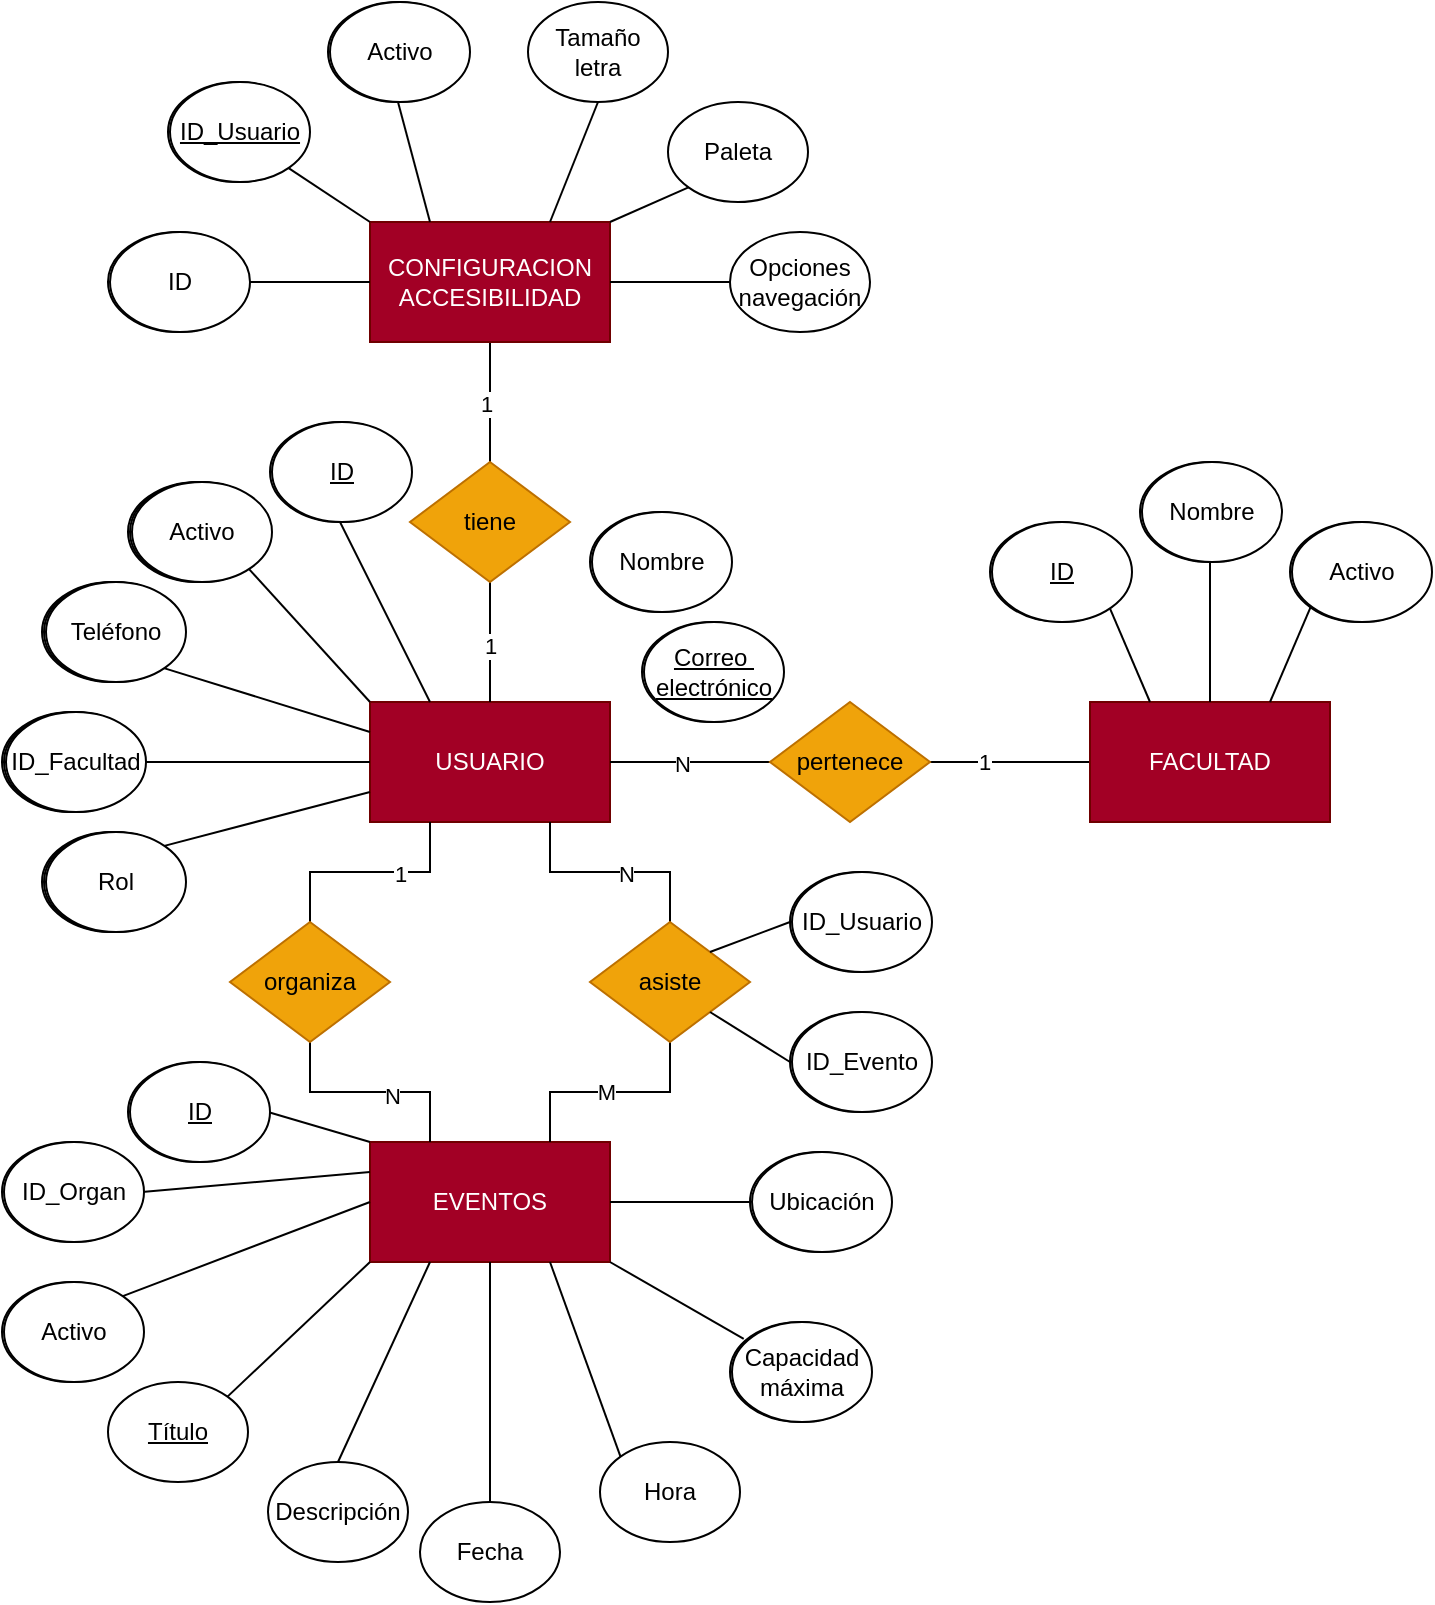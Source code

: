 <mxfile version="24.7.17">
  <diagram name="Página-1" id="9S-2HRJBCH-nsGZLLUYo">
    <mxGraphModel dx="1430" dy="822" grid="1" gridSize="10" guides="1" tooltips="1" connect="1" arrows="1" fold="1" page="1" pageScale="1" pageWidth="827" pageHeight="1169" math="0" shadow="0">
      <root>
        <mxCell id="0" />
        <mxCell id="1" parent="0" />
        <mxCell id="9l-zWIeUUMc-4iQuYZCV-1" value="USUARIO" style="rounded=0;whiteSpace=wrap;html=1;fillColor=#a20025;fontColor=#ffffff;strokeColor=#6F0000;" vertex="1" parent="1">
          <mxGeometry x="241" y="380" width="120" height="60" as="geometry" />
        </mxCell>
        <mxCell id="9l-zWIeUUMc-4iQuYZCV-3" style="edgeStyle=orthogonalEdgeStyle;rounded=0;orthogonalLoop=1;jettySize=auto;html=1;exitX=0;exitY=0.5;exitDx=0;exitDy=0;entryX=1;entryY=0.5;entryDx=0;entryDy=0;endArrow=none;endFill=0;" edge="1" parent="1" source="9l-zWIeUUMc-4iQuYZCV-2" target="9l-zWIeUUMc-4iQuYZCV-1">
          <mxGeometry relative="1" as="geometry" />
        </mxCell>
        <mxCell id="9l-zWIeUUMc-4iQuYZCV-12" value="N" style="edgeLabel;html=1;align=center;verticalAlign=middle;resizable=0;points=[];" vertex="1" connectable="0" parent="9l-zWIeUUMc-4iQuYZCV-3">
          <mxGeometry x="0.1" y="1" relative="1" as="geometry">
            <mxPoint as="offset" />
          </mxGeometry>
        </mxCell>
        <mxCell id="9l-zWIeUUMc-4iQuYZCV-6" style="edgeStyle=orthogonalEdgeStyle;rounded=0;orthogonalLoop=1;jettySize=auto;html=1;endArrow=none;endFill=0;" edge="1" parent="1" source="9l-zWIeUUMc-4iQuYZCV-2" target="9l-zWIeUUMc-4iQuYZCV-4">
          <mxGeometry relative="1" as="geometry" />
        </mxCell>
        <mxCell id="9l-zWIeUUMc-4iQuYZCV-13" value="1" style="edgeLabel;html=1;align=center;verticalAlign=middle;resizable=0;points=[];" vertex="1" connectable="0" parent="9l-zWIeUUMc-4iQuYZCV-6">
          <mxGeometry x="-0.325" relative="1" as="geometry">
            <mxPoint as="offset" />
          </mxGeometry>
        </mxCell>
        <mxCell id="9l-zWIeUUMc-4iQuYZCV-2" value="pertenece" style="rhombus;whiteSpace=wrap;html=1;fillColor=#f0a30a;strokeColor=#BD7000;fontColor=#000000;" vertex="1" parent="1">
          <mxGeometry x="441" y="380" width="80" height="60" as="geometry" />
        </mxCell>
        <mxCell id="9l-zWIeUUMc-4iQuYZCV-4" value="FACULTAD" style="rounded=0;whiteSpace=wrap;html=1;fillColor=#a20025;fontColor=#ffffff;strokeColor=#6F0000;" vertex="1" parent="1">
          <mxGeometry x="601" y="380" width="120" height="60" as="geometry" />
        </mxCell>
        <mxCell id="9l-zWIeUUMc-4iQuYZCV-10" style="edgeStyle=orthogonalEdgeStyle;rounded=0;orthogonalLoop=1;jettySize=auto;html=1;exitX=0.5;exitY=1;exitDx=0;exitDy=0;entryX=0.5;entryY=0;entryDx=0;entryDy=0;endArrow=none;endFill=0;" edge="1" parent="1" source="9l-zWIeUUMc-4iQuYZCV-8" target="9l-zWIeUUMc-4iQuYZCV-1">
          <mxGeometry relative="1" as="geometry" />
        </mxCell>
        <mxCell id="9l-zWIeUUMc-4iQuYZCV-14" value="1" style="edgeLabel;html=1;align=center;verticalAlign=middle;resizable=0;points=[];" vertex="1" connectable="0" parent="9l-zWIeUUMc-4iQuYZCV-10">
          <mxGeometry x="0.052" relative="1" as="geometry">
            <mxPoint as="offset" />
          </mxGeometry>
        </mxCell>
        <mxCell id="9l-zWIeUUMc-4iQuYZCV-11" style="edgeStyle=orthogonalEdgeStyle;rounded=0;orthogonalLoop=1;jettySize=auto;html=1;exitX=0.5;exitY=0;exitDx=0;exitDy=0;entryX=0.5;entryY=1;entryDx=0;entryDy=0;endArrow=none;endFill=0;" edge="1" parent="1" source="9l-zWIeUUMc-4iQuYZCV-8" target="9l-zWIeUUMc-4iQuYZCV-9">
          <mxGeometry relative="1" as="geometry" />
        </mxCell>
        <mxCell id="9l-zWIeUUMc-4iQuYZCV-15" value="1" style="edgeLabel;html=1;align=center;verticalAlign=middle;resizable=0;points=[];" vertex="1" connectable="0" parent="9l-zWIeUUMc-4iQuYZCV-11">
          <mxGeometry x="-0.033" y="2" relative="1" as="geometry">
            <mxPoint as="offset" />
          </mxGeometry>
        </mxCell>
        <mxCell id="9l-zWIeUUMc-4iQuYZCV-8" value="tiene" style="rhombus;whiteSpace=wrap;html=1;fillColor=#f0a30a;strokeColor=#BD7000;fontColor=#000000;" vertex="1" parent="1">
          <mxGeometry x="261" y="260" width="80" height="60" as="geometry" />
        </mxCell>
        <mxCell id="9l-zWIeUUMc-4iQuYZCV-9" value="CONFIGURACION&lt;div&gt;ACCESIBILIDAD&lt;/div&gt;" style="rounded=0;whiteSpace=wrap;html=1;fillColor=#a20025;fontColor=#ffffff;strokeColor=#6F0000;" vertex="1" parent="1">
          <mxGeometry x="241" y="140" width="120" height="60" as="geometry" />
        </mxCell>
        <mxCell id="9l-zWIeUUMc-4iQuYZCV-16" value="EVENTOS" style="rounded=0;whiteSpace=wrap;html=1;fillColor=#a20025;fontColor=#ffffff;strokeColor=#6F0000;" vertex="1" parent="1">
          <mxGeometry x="241" y="600" width="120" height="60" as="geometry" />
        </mxCell>
        <mxCell id="9l-zWIeUUMc-4iQuYZCV-20" style="edgeStyle=orthogonalEdgeStyle;rounded=0;orthogonalLoop=1;jettySize=auto;html=1;exitX=0.5;exitY=0;exitDx=0;exitDy=0;entryX=0.75;entryY=1;entryDx=0;entryDy=0;endArrow=none;endFill=0;" edge="1" parent="1" source="9l-zWIeUUMc-4iQuYZCV-17" target="9l-zWIeUUMc-4iQuYZCV-1">
          <mxGeometry relative="1" as="geometry" />
        </mxCell>
        <mxCell id="9l-zWIeUUMc-4iQuYZCV-131" value="N" style="edgeLabel;html=1;align=center;verticalAlign=middle;resizable=0;points=[];" vertex="1" connectable="0" parent="9l-zWIeUUMc-4iQuYZCV-20">
          <mxGeometry x="-0.139" y="1" relative="1" as="geometry">
            <mxPoint as="offset" />
          </mxGeometry>
        </mxCell>
        <mxCell id="9l-zWIeUUMc-4iQuYZCV-22" style="edgeStyle=orthogonalEdgeStyle;rounded=0;orthogonalLoop=1;jettySize=auto;html=1;exitX=0.5;exitY=1;exitDx=0;exitDy=0;entryX=0.75;entryY=0;entryDx=0;entryDy=0;endArrow=none;endFill=0;" edge="1" parent="1" source="9l-zWIeUUMc-4iQuYZCV-17" target="9l-zWIeUUMc-4iQuYZCV-16">
          <mxGeometry relative="1" as="geometry" />
        </mxCell>
        <mxCell id="9l-zWIeUUMc-4iQuYZCV-132" value="M" style="edgeLabel;html=1;align=center;verticalAlign=middle;resizable=0;points=[];" vertex="1" connectable="0" parent="9l-zWIeUUMc-4iQuYZCV-22">
          <mxGeometry x="0.038" relative="1" as="geometry">
            <mxPoint as="offset" />
          </mxGeometry>
        </mxCell>
        <mxCell id="9l-zWIeUUMc-4iQuYZCV-17" value="asiste" style="rhombus;whiteSpace=wrap;html=1;fillColor=#f0a30a;strokeColor=#BD7000;fontColor=#000000;" vertex="1" parent="1">
          <mxGeometry x="351" y="490" width="80" height="60" as="geometry" />
        </mxCell>
        <mxCell id="9l-zWIeUUMc-4iQuYZCV-19" style="edgeStyle=orthogonalEdgeStyle;rounded=0;orthogonalLoop=1;jettySize=auto;html=1;exitX=0.5;exitY=0;exitDx=0;exitDy=0;entryX=0.25;entryY=1;entryDx=0;entryDy=0;endArrow=none;endFill=0;" edge="1" parent="1" source="9l-zWIeUUMc-4iQuYZCV-18" target="9l-zWIeUUMc-4iQuYZCV-1">
          <mxGeometry relative="1" as="geometry" />
        </mxCell>
        <mxCell id="9l-zWIeUUMc-4iQuYZCV-133" value="1" style="edgeLabel;html=1;align=center;verticalAlign=middle;resizable=0;points=[];" vertex="1" connectable="0" parent="9l-zWIeUUMc-4iQuYZCV-19">
          <mxGeometry x="0.275" y="-1" relative="1" as="geometry">
            <mxPoint as="offset" />
          </mxGeometry>
        </mxCell>
        <mxCell id="9l-zWIeUUMc-4iQuYZCV-21" style="edgeStyle=orthogonalEdgeStyle;rounded=0;orthogonalLoop=1;jettySize=auto;html=1;exitX=0.5;exitY=1;exitDx=0;exitDy=0;entryX=0.25;entryY=0;entryDx=0;entryDy=0;endArrow=none;endFill=0;" edge="1" parent="1" source="9l-zWIeUUMc-4iQuYZCV-18" target="9l-zWIeUUMc-4iQuYZCV-16">
          <mxGeometry relative="1" as="geometry" />
        </mxCell>
        <mxCell id="9l-zWIeUUMc-4iQuYZCV-134" value="N" style="edgeLabel;html=1;align=center;verticalAlign=middle;resizable=0;points=[];" vertex="1" connectable="0" parent="9l-zWIeUUMc-4iQuYZCV-21">
          <mxGeometry x="0.189" y="-2" relative="1" as="geometry">
            <mxPoint as="offset" />
          </mxGeometry>
        </mxCell>
        <mxCell id="9l-zWIeUUMc-4iQuYZCV-18" value="organiza" style="rhombus;whiteSpace=wrap;html=1;fillColor=#f0a30a;strokeColor=#BD7000;fontColor=#000000;" vertex="1" parent="1">
          <mxGeometry x="171" y="490" width="80" height="60" as="geometry" />
        </mxCell>
        <mxCell id="9l-zWIeUUMc-4iQuYZCV-23" value="ID" style="ellipse;whiteSpace=wrap;html=1;" vertex="1" parent="1">
          <mxGeometry x="551" y="290" width="70" height="50" as="geometry" />
        </mxCell>
        <mxCell id="9l-zWIeUUMc-4iQuYZCV-24" value="Nombre" style="ellipse;whiteSpace=wrap;html=1;" vertex="1" parent="1">
          <mxGeometry x="626" y="260" width="70" height="50" as="geometry" />
        </mxCell>
        <mxCell id="9l-zWIeUUMc-4iQuYZCV-25" value="Activo" style="ellipse;whiteSpace=wrap;html=1;" vertex="1" parent="1">
          <mxGeometry x="701" y="290" width="70" height="50" as="geometry" />
        </mxCell>
        <mxCell id="9l-zWIeUUMc-4iQuYZCV-26" value="" style="endArrow=none;html=1;rounded=0;entryX=0.25;entryY=0;entryDx=0;entryDy=0;exitX=1;exitY=1;exitDx=0;exitDy=0;" edge="1" parent="1" source="9l-zWIeUUMc-4iQuYZCV-23" target="9l-zWIeUUMc-4iQuYZCV-4">
          <mxGeometry width="50" height="50" relative="1" as="geometry">
            <mxPoint x="471" y="440" as="sourcePoint" />
            <mxPoint x="521" y="390" as="targetPoint" />
          </mxGeometry>
        </mxCell>
        <mxCell id="9l-zWIeUUMc-4iQuYZCV-27" value="" style="endArrow=none;html=1;rounded=0;entryX=0.5;entryY=0;entryDx=0;entryDy=0;exitX=0.5;exitY=1;exitDx=0;exitDy=0;" edge="1" parent="1" source="9l-zWIeUUMc-4iQuYZCV-24" target="9l-zWIeUUMc-4iQuYZCV-4">
          <mxGeometry width="50" height="50" relative="1" as="geometry">
            <mxPoint x="471" y="440" as="sourcePoint" />
            <mxPoint x="521" y="390" as="targetPoint" />
          </mxGeometry>
        </mxCell>
        <mxCell id="9l-zWIeUUMc-4iQuYZCV-28" value="" style="endArrow=none;html=1;rounded=0;exitX=0.75;exitY=0;exitDx=0;exitDy=0;entryX=0;entryY=1;entryDx=0;entryDy=0;" edge="1" parent="1" source="9l-zWIeUUMc-4iQuYZCV-4" target="9l-zWIeUUMc-4iQuYZCV-25">
          <mxGeometry width="50" height="50" relative="1" as="geometry">
            <mxPoint x="471" y="440" as="sourcePoint" />
            <mxPoint x="521" y="390" as="targetPoint" />
          </mxGeometry>
        </mxCell>
        <mxCell id="9l-zWIeUUMc-4iQuYZCV-30" value="ID" style="ellipse;whiteSpace=wrap;html=1;" vertex="1" parent="1">
          <mxGeometry x="191" y="240" width="70" height="50" as="geometry" />
        </mxCell>
        <mxCell id="9l-zWIeUUMc-4iQuYZCV-31" value="Nombre" style="ellipse;whiteSpace=wrap;html=1;" vertex="1" parent="1">
          <mxGeometry x="351" y="285" width="70" height="50" as="geometry" />
        </mxCell>
        <mxCell id="9l-zWIeUUMc-4iQuYZCV-32" value="Correo&amp;nbsp;&lt;div&gt;electrónico&lt;/div&gt;" style="ellipse;whiteSpace=wrap;html=1;" vertex="1" parent="1">
          <mxGeometry x="377" y="340" width="70" height="50" as="geometry" />
        </mxCell>
        <mxCell id="9l-zWIeUUMc-4iQuYZCV-33" value="Teléfono" style="ellipse;whiteSpace=wrap;html=1;" vertex="1" parent="1">
          <mxGeometry x="77" y="320" width="70" height="50" as="geometry" />
        </mxCell>
        <mxCell id="9l-zWIeUUMc-4iQuYZCV-34" value="ID_Facultad&lt;span style=&quot;color: rgba(0, 0, 0, 0); font-family: monospace; font-size: 0px; text-align: start; text-wrap: nowrap;&quot;&gt;%3CmxGraphModel%3E%3Croot%3E%3CmxCell%20id%3D%220%22%2F%3E%3CmxCell%20id%3D%221%22%20parent%3D%220%22%2F%3E%3CmxCell%20id%3D%222%22%20value%3D%22ID%22%20style%3D%22ellipse%3BwhiteSpace%3Dwrap%3Bhtml%3D1%3B%22%20vertex%3D%221%22%20parent%3D%221%22%3E%3CmxGeometry%20x%3D%22494%22%20y%3D%22215%22%20width%3D%2270%22%20height%3D%2250%22%20as%3D%22geometry%22%2F%3E%3C%2FmxCell%3E%3C%2Froot%3E%3C%2FmxGraphModel%3E&lt;/span&gt;" style="ellipse;whiteSpace=wrap;html=1;" vertex="1" parent="1">
          <mxGeometry x="57" y="385" width="70" height="50" as="geometry" />
        </mxCell>
        <mxCell id="9l-zWIeUUMc-4iQuYZCV-35" value="Rol" style="ellipse;whiteSpace=wrap;html=1;" vertex="1" parent="1">
          <mxGeometry x="77" y="445" width="70" height="50" as="geometry" />
        </mxCell>
        <mxCell id="9l-zWIeUUMc-4iQuYZCV-36" value="" style="endArrow=none;html=1;rounded=0;exitX=1;exitY=0;exitDx=0;exitDy=0;entryX=0;entryY=0.75;entryDx=0;entryDy=0;" edge="1" parent="1" source="9l-zWIeUUMc-4iQuYZCV-35" target="9l-zWIeUUMc-4iQuYZCV-1">
          <mxGeometry width="50" height="50" relative="1" as="geometry">
            <mxPoint x="407" y="495" as="sourcePoint" />
            <mxPoint x="457" y="445" as="targetPoint" />
          </mxGeometry>
        </mxCell>
        <mxCell id="9l-zWIeUUMc-4iQuYZCV-37" value="" style="endArrow=none;html=1;rounded=0;exitX=1;exitY=0.5;exitDx=0;exitDy=0;entryX=0;entryY=0.5;entryDx=0;entryDy=0;" edge="1" parent="1" source="9l-zWIeUUMc-4iQuYZCV-34" target="9l-zWIeUUMc-4iQuYZCV-1">
          <mxGeometry width="50" height="50" relative="1" as="geometry">
            <mxPoint x="407" y="495" as="sourcePoint" />
            <mxPoint x="457" y="445" as="targetPoint" />
          </mxGeometry>
        </mxCell>
        <mxCell id="9l-zWIeUUMc-4iQuYZCV-38" value="" style="endArrow=none;html=1;rounded=0;entryX=1;entryY=1;entryDx=0;entryDy=0;exitX=0;exitY=0.25;exitDx=0;exitDy=0;" edge="1" parent="1" source="9l-zWIeUUMc-4iQuYZCV-1" target="9l-zWIeUUMc-4iQuYZCV-33">
          <mxGeometry width="50" height="50" relative="1" as="geometry">
            <mxPoint x="407" y="495" as="sourcePoint" />
            <mxPoint x="457" y="445" as="targetPoint" />
          </mxGeometry>
        </mxCell>
        <mxCell id="9l-zWIeUUMc-4iQuYZCV-39" value="" style="endArrow=none;html=1;rounded=0;entryX=0.5;entryY=1;entryDx=0;entryDy=0;exitX=0.25;exitY=0;exitDx=0;exitDy=0;" edge="1" parent="1" source="9l-zWIeUUMc-4iQuYZCV-1" target="9l-zWIeUUMc-4iQuYZCV-30">
          <mxGeometry width="50" height="50" relative="1" as="geometry">
            <mxPoint x="407" y="495" as="sourcePoint" />
            <mxPoint x="457" y="445" as="targetPoint" />
          </mxGeometry>
        </mxCell>
        <mxCell id="9l-zWIeUUMc-4iQuYZCV-40" value="ID_Usuario" style="ellipse;whiteSpace=wrap;html=1;" vertex="1" parent="1">
          <mxGeometry x="451" y="465" width="70" height="50" as="geometry" />
        </mxCell>
        <mxCell id="9l-zWIeUUMc-4iQuYZCV-41" value="ID_Evento" style="ellipse;whiteSpace=wrap;html=1;" vertex="1" parent="1">
          <mxGeometry x="451" y="535" width="70" height="50" as="geometry" />
        </mxCell>
        <mxCell id="9l-zWIeUUMc-4iQuYZCV-42" value="" style="endArrow=none;html=1;rounded=0;exitX=1;exitY=0;exitDx=0;exitDy=0;entryX=0;entryY=0.5;entryDx=0;entryDy=0;" edge="1" parent="1" source="9l-zWIeUUMc-4iQuYZCV-17" target="9l-zWIeUUMc-4iQuYZCV-40">
          <mxGeometry width="50" height="50" relative="1" as="geometry">
            <mxPoint x="407" y="555" as="sourcePoint" />
            <mxPoint x="457" y="505" as="targetPoint" />
          </mxGeometry>
        </mxCell>
        <mxCell id="9l-zWIeUUMc-4iQuYZCV-43" value="" style="endArrow=none;html=1;rounded=0;exitX=1;exitY=1;exitDx=0;exitDy=0;entryX=0;entryY=0.5;entryDx=0;entryDy=0;" edge="1" parent="1" source="9l-zWIeUUMc-4iQuYZCV-17" target="9l-zWIeUUMc-4iQuYZCV-41">
          <mxGeometry width="50" height="50" relative="1" as="geometry">
            <mxPoint x="407" y="555" as="sourcePoint" />
            <mxPoint x="447" y="555" as="targetPoint" />
          </mxGeometry>
        </mxCell>
        <mxCell id="9l-zWIeUUMc-4iQuYZCV-44" value="Activo" style="ellipse;whiteSpace=wrap;html=1;" vertex="1" parent="1">
          <mxGeometry x="120" y="270" width="70" height="50" as="geometry" />
        </mxCell>
        <mxCell id="9l-zWIeUUMc-4iQuYZCV-45" value="" style="endArrow=none;html=1;rounded=0;exitX=0;exitY=0;exitDx=0;exitDy=0;entryX=1;entryY=1;entryDx=0;entryDy=0;" edge="1" parent="1" source="9l-zWIeUUMc-4iQuYZCV-1" target="9l-zWIeUUMc-4iQuYZCV-44">
          <mxGeometry width="50" height="50" relative="1" as="geometry">
            <mxPoint x="407" y="495" as="sourcePoint" />
            <mxPoint x="457" y="445" as="targetPoint" />
          </mxGeometry>
        </mxCell>
        <mxCell id="9l-zWIeUUMc-4iQuYZCV-46" value="ID" style="ellipse;whiteSpace=wrap;html=1;" vertex="1" parent="1">
          <mxGeometry x="120" y="560" width="70" height="50" as="geometry" />
        </mxCell>
        <mxCell id="9l-zWIeUUMc-4iQuYZCV-47" value="ID_Organ" style="ellipse;whiteSpace=wrap;html=1;" vertex="1" parent="1">
          <mxGeometry x="57" y="600" width="70" height="50" as="geometry" />
        </mxCell>
        <mxCell id="9l-zWIeUUMc-4iQuYZCV-48" value="Activo" style="ellipse;whiteSpace=wrap;html=1;" vertex="1" parent="1">
          <mxGeometry x="57" y="670" width="70" height="50" as="geometry" />
        </mxCell>
        <mxCell id="9l-zWIeUUMc-4iQuYZCV-49" value="Descripción" style="ellipse;whiteSpace=wrap;html=1;" vertex="1" parent="1">
          <mxGeometry x="190" y="760" width="70" height="50" as="geometry" />
        </mxCell>
        <mxCell id="9l-zWIeUUMc-4iQuYZCV-50" value="Fecha" style="ellipse;whiteSpace=wrap;html=1;" vertex="1" parent="1">
          <mxGeometry x="266" y="780" width="70" height="50" as="geometry" />
        </mxCell>
        <mxCell id="9l-zWIeUUMc-4iQuYZCV-51" value="Capacidad&lt;br&gt;máxima" style="ellipse;whiteSpace=wrap;html=1;" vertex="1" parent="1">
          <mxGeometry x="421" y="690" width="70" height="50" as="geometry" />
        </mxCell>
        <mxCell id="9l-zWIeUUMc-4iQuYZCV-52" value="Hora" style="ellipse;whiteSpace=wrap;html=1;" vertex="1" parent="1">
          <mxGeometry x="356" y="750" width="70" height="50" as="geometry" />
        </mxCell>
        <mxCell id="9l-zWIeUUMc-4iQuYZCV-53" value="&lt;u&gt;Título&lt;/u&gt;" style="ellipse;whiteSpace=wrap;html=1;" vertex="1" parent="1">
          <mxGeometry x="110" y="720" width="70" height="50" as="geometry" />
        </mxCell>
        <mxCell id="9l-zWIeUUMc-4iQuYZCV-54" value="Ubicación" style="ellipse;whiteSpace=wrap;html=1;" vertex="1" parent="1">
          <mxGeometry x="431" y="605" width="70" height="50" as="geometry" />
        </mxCell>
        <mxCell id="9l-zWIeUUMc-4iQuYZCV-55" value="" style="endArrow=none;html=1;rounded=0;exitX=1;exitY=0;exitDx=0;exitDy=0;entryX=0;entryY=1;entryDx=0;entryDy=0;" edge="1" parent="1" source="9l-zWIeUUMc-4iQuYZCV-53" target="9l-zWIeUUMc-4iQuYZCV-16">
          <mxGeometry width="50" height="50" relative="1" as="geometry">
            <mxPoint x="350" y="690" as="sourcePoint" />
            <mxPoint x="400" y="640" as="targetPoint" />
          </mxGeometry>
        </mxCell>
        <mxCell id="9l-zWIeUUMc-4iQuYZCV-56" value="" style="endArrow=none;html=1;rounded=0;exitX=1;exitY=0;exitDx=0;exitDy=0;entryX=0;entryY=0.5;entryDx=0;entryDy=0;" edge="1" parent="1" source="9l-zWIeUUMc-4iQuYZCV-48" target="9l-zWIeUUMc-4iQuYZCV-16">
          <mxGeometry width="50" height="50" relative="1" as="geometry">
            <mxPoint x="350" y="690" as="sourcePoint" />
            <mxPoint x="400" y="640" as="targetPoint" />
          </mxGeometry>
        </mxCell>
        <mxCell id="9l-zWIeUUMc-4iQuYZCV-57" value="" style="endArrow=none;html=1;rounded=0;entryX=1;entryY=0.5;entryDx=0;entryDy=0;exitX=0;exitY=0.25;exitDx=0;exitDy=0;" edge="1" parent="1" source="9l-zWIeUUMc-4iQuYZCV-16" target="9l-zWIeUUMc-4iQuYZCV-47">
          <mxGeometry width="50" height="50" relative="1" as="geometry">
            <mxPoint x="350" y="690" as="sourcePoint" />
            <mxPoint x="400" y="640" as="targetPoint" />
          </mxGeometry>
        </mxCell>
        <mxCell id="9l-zWIeUUMc-4iQuYZCV-58" value="" style="endArrow=none;html=1;rounded=0;exitX=1;exitY=0.5;exitDx=0;exitDy=0;entryX=0;entryY=0;entryDx=0;entryDy=0;" edge="1" parent="1" source="9l-zWIeUUMc-4iQuYZCV-46" target="9l-zWIeUUMc-4iQuYZCV-16">
          <mxGeometry width="50" height="50" relative="1" as="geometry">
            <mxPoint x="350" y="690" as="sourcePoint" />
            <mxPoint x="400" y="640" as="targetPoint" />
          </mxGeometry>
        </mxCell>
        <mxCell id="9l-zWIeUUMc-4iQuYZCV-59" value="" style="endArrow=none;html=1;rounded=0;entryX=0.098;entryY=0.169;entryDx=0;entryDy=0;entryPerimeter=0;exitX=1;exitY=1;exitDx=0;exitDy=0;" edge="1" parent="1" source="9l-zWIeUUMc-4iQuYZCV-16" target="9l-zWIeUUMc-4iQuYZCV-51">
          <mxGeometry width="50" height="50" relative="1" as="geometry">
            <mxPoint x="350" y="690" as="sourcePoint" />
            <mxPoint x="400" y="640" as="targetPoint" />
          </mxGeometry>
        </mxCell>
        <mxCell id="9l-zWIeUUMc-4iQuYZCV-60" value="" style="endArrow=none;html=1;rounded=0;exitX=0;exitY=0;exitDx=0;exitDy=0;entryX=0.75;entryY=1;entryDx=0;entryDy=0;" edge="1" parent="1" source="9l-zWIeUUMc-4iQuYZCV-52" target="9l-zWIeUUMc-4iQuYZCV-16">
          <mxGeometry width="50" height="50" relative="1" as="geometry">
            <mxPoint x="350" y="690" as="sourcePoint" />
            <mxPoint x="400" y="640" as="targetPoint" />
          </mxGeometry>
        </mxCell>
        <mxCell id="9l-zWIeUUMc-4iQuYZCV-61" value="" style="endArrow=none;html=1;rounded=0;exitX=0.5;exitY=0;exitDx=0;exitDy=0;entryX=0.5;entryY=1;entryDx=0;entryDy=0;" edge="1" parent="1" source="9l-zWIeUUMc-4iQuYZCV-50" target="9l-zWIeUUMc-4iQuYZCV-16">
          <mxGeometry width="50" height="50" relative="1" as="geometry">
            <mxPoint x="350" y="690" as="sourcePoint" />
            <mxPoint x="400" y="640" as="targetPoint" />
          </mxGeometry>
        </mxCell>
        <mxCell id="9l-zWIeUUMc-4iQuYZCV-62" value="" style="endArrow=none;html=1;rounded=0;exitX=0.5;exitY=0;exitDx=0;exitDy=0;entryX=0.25;entryY=1;entryDx=0;entryDy=0;" edge="1" parent="1" source="9l-zWIeUUMc-4iQuYZCV-49" target="9l-zWIeUUMc-4iQuYZCV-16">
          <mxGeometry width="50" height="50" relative="1" as="geometry">
            <mxPoint x="350" y="690" as="sourcePoint" />
            <mxPoint x="400" y="640" as="targetPoint" />
          </mxGeometry>
        </mxCell>
        <mxCell id="9l-zWIeUUMc-4iQuYZCV-63" value="" style="endArrow=none;html=1;rounded=0;entryX=0;entryY=0.5;entryDx=0;entryDy=0;exitX=1;exitY=0.5;exitDx=0;exitDy=0;" edge="1" parent="1" source="9l-zWIeUUMc-4iQuYZCV-16" target="9l-zWIeUUMc-4iQuYZCV-54">
          <mxGeometry width="50" height="50" relative="1" as="geometry">
            <mxPoint x="350" y="690" as="sourcePoint" />
            <mxPoint x="400" y="640" as="targetPoint" />
          </mxGeometry>
        </mxCell>
        <mxCell id="9l-zWIeUUMc-4iQuYZCV-64" value="Activo" style="ellipse;whiteSpace=wrap;html=1;" vertex="1" parent="1">
          <mxGeometry x="220" y="30" width="70" height="50" as="geometry" />
        </mxCell>
        <mxCell id="9l-zWIeUUMc-4iQuYZCV-65" value="ID_Usuarioi" style="ellipse;whiteSpace=wrap;html=1;" vertex="1" parent="1">
          <mxGeometry x="140" y="70" width="70" height="50" as="geometry" />
        </mxCell>
        <mxCell id="9l-zWIeUUMc-4iQuYZCV-66" value="ID" style="ellipse;whiteSpace=wrap;html=1;" vertex="1" parent="1">
          <mxGeometry x="110" y="145" width="70" height="50" as="geometry" />
        </mxCell>
        <mxCell id="9l-zWIeUUMc-4iQuYZCV-67" value="Tamaño&lt;div&gt;letra&lt;/div&gt;" style="ellipse;whiteSpace=wrap;html=1;" vertex="1" parent="1">
          <mxGeometry x="320" y="30" width="70" height="50" as="geometry" />
        </mxCell>
        <mxCell id="9l-zWIeUUMc-4iQuYZCV-68" value="Paleta" style="ellipse;whiteSpace=wrap;html=1;" vertex="1" parent="1">
          <mxGeometry x="390" y="80" width="70" height="50" as="geometry" />
        </mxCell>
        <mxCell id="9l-zWIeUUMc-4iQuYZCV-69" value="Opciones&lt;div&gt;navegación&lt;/div&gt;" style="ellipse;whiteSpace=wrap;html=1;" vertex="1" parent="1">
          <mxGeometry x="421" y="145" width="70" height="50" as="geometry" />
        </mxCell>
        <mxCell id="9l-zWIeUUMc-4iQuYZCV-70" value="" style="endArrow=none;html=1;rounded=0;entryX=0.5;entryY=1;entryDx=0;entryDy=0;exitX=0.25;exitY=0;exitDx=0;exitDy=0;" edge="1" parent="1" source="9l-zWIeUUMc-4iQuYZCV-9" target="9l-zWIeUUMc-4iQuYZCV-64">
          <mxGeometry width="50" height="50" relative="1" as="geometry">
            <mxPoint x="350" y="260" as="sourcePoint" />
            <mxPoint x="400" y="210" as="targetPoint" />
          </mxGeometry>
        </mxCell>
        <mxCell id="9l-zWIeUUMc-4iQuYZCV-71" value="" style="endArrow=none;html=1;rounded=0;entryX=0.5;entryY=1;entryDx=0;entryDy=0;exitX=0.75;exitY=0;exitDx=0;exitDy=0;" edge="1" parent="1" source="9l-zWIeUUMc-4iQuYZCV-9" target="9l-zWIeUUMc-4iQuYZCV-67">
          <mxGeometry width="50" height="50" relative="1" as="geometry">
            <mxPoint x="350" y="260" as="sourcePoint" />
            <mxPoint x="400" y="210" as="targetPoint" />
          </mxGeometry>
        </mxCell>
        <mxCell id="9l-zWIeUUMc-4iQuYZCV-72" value="" style="endArrow=none;html=1;rounded=0;entryX=1;entryY=1;entryDx=0;entryDy=0;exitX=0;exitY=0;exitDx=0;exitDy=0;" edge="1" parent="1" source="9l-zWIeUUMc-4iQuYZCV-9" target="9l-zWIeUUMc-4iQuYZCV-65">
          <mxGeometry width="50" height="50" relative="1" as="geometry">
            <mxPoint x="350" y="260" as="sourcePoint" />
            <mxPoint x="400" y="210" as="targetPoint" />
          </mxGeometry>
        </mxCell>
        <mxCell id="9l-zWIeUUMc-4iQuYZCV-73" value="" style="endArrow=none;html=1;rounded=0;entryX=0;entryY=1;entryDx=0;entryDy=0;exitX=1;exitY=0;exitDx=0;exitDy=0;" edge="1" parent="1" source="9l-zWIeUUMc-4iQuYZCV-9" target="9l-zWIeUUMc-4iQuYZCV-68">
          <mxGeometry width="50" height="50" relative="1" as="geometry">
            <mxPoint x="350" y="260" as="sourcePoint" />
            <mxPoint x="400" y="210" as="targetPoint" />
          </mxGeometry>
        </mxCell>
        <mxCell id="9l-zWIeUUMc-4iQuYZCV-74" value="" style="endArrow=none;html=1;rounded=0;entryX=0;entryY=0.5;entryDx=0;entryDy=0;exitX=1;exitY=0.5;exitDx=0;exitDy=0;" edge="1" parent="1" source="9l-zWIeUUMc-4iQuYZCV-9" target="9l-zWIeUUMc-4iQuYZCV-69">
          <mxGeometry width="50" height="50" relative="1" as="geometry">
            <mxPoint x="350" y="260" as="sourcePoint" />
            <mxPoint x="400" y="210" as="targetPoint" />
          </mxGeometry>
        </mxCell>
        <mxCell id="9l-zWIeUUMc-4iQuYZCV-75" value="" style="endArrow=none;html=1;rounded=0;exitX=1;exitY=0.5;exitDx=0;exitDy=0;entryX=0;entryY=0.5;entryDx=0;entryDy=0;" edge="1" parent="1" source="9l-zWIeUUMc-4iQuYZCV-66" target="9l-zWIeUUMc-4iQuYZCV-9">
          <mxGeometry width="50" height="50" relative="1" as="geometry">
            <mxPoint x="350" y="260" as="sourcePoint" />
            <mxPoint x="400" y="210" as="targetPoint" />
          </mxGeometry>
        </mxCell>
        <mxCell id="9l-zWIeUUMc-4iQuYZCV-76" value="Rol" style="ellipse;whiteSpace=wrap;html=1;" vertex="1" parent="1">
          <mxGeometry x="78" y="445" width="70" height="50" as="geometry" />
        </mxCell>
        <mxCell id="9l-zWIeUUMc-4iQuYZCV-77" value="ID_Facultad&lt;span style=&quot;color: rgba(0, 0, 0, 0); font-family: monospace; font-size: 0px; text-align: start; text-wrap: nowrap;&quot;&gt;%3CmxGraphModel%3E%3Croot%3E%3CmxCell%20id%3D%220%22%2F%3E%3CmxCell%20id%3D%221%22%20parent%3D%220%22%2F%3E%3CmxCell%20id%3D%222%22%20value%3D%22ID%22%20style%3D%22ellipse%3BwhiteSpace%3Dwrap%3Bhtml%3D1%3B%22%20vertex%3D%221%22%20parent%3D%221%22%3E%3CmxGeometry%20x%3D%22494%22%20y%3D%22215%22%20width%3D%2270%22%20height%3D%2250%22%20as%3D%22geometry%22%2F%3E%3C%2FmxCell%3E%3C%2Froot%3E%3C%2FmxGraphModel%3E&lt;/span&gt;" style="ellipse;whiteSpace=wrap;html=1;" vertex="1" parent="1">
          <mxGeometry x="58" y="385" width="70" height="50" as="geometry" />
        </mxCell>
        <mxCell id="9l-zWIeUUMc-4iQuYZCV-78" value="Teléfono" style="ellipse;whiteSpace=wrap;html=1;" vertex="1" parent="1">
          <mxGeometry x="78" y="320" width="70" height="50" as="geometry" />
        </mxCell>
        <mxCell id="9l-zWIeUUMc-4iQuYZCV-79" value="Activo" style="ellipse;whiteSpace=wrap;html=1;" vertex="1" parent="1">
          <mxGeometry x="121" y="270" width="70" height="50" as="geometry" />
        </mxCell>
        <mxCell id="9l-zWIeUUMc-4iQuYZCV-89" value="Activo" style="ellipse;whiteSpace=wrap;html=1;" vertex="1" parent="1">
          <mxGeometry x="702" y="290" width="70" height="50" as="geometry" />
        </mxCell>
        <mxCell id="9l-zWIeUUMc-4iQuYZCV-90" value="Nombre" style="ellipse;whiteSpace=wrap;html=1;" vertex="1" parent="1">
          <mxGeometry x="627" y="260" width="70" height="50" as="geometry" />
        </mxCell>
        <mxCell id="9l-zWIeUUMc-4iQuYZCV-91" value="&lt;u&gt;ID&lt;/u&gt;" style="ellipse;whiteSpace=wrap;html=1;" vertex="1" parent="1">
          <mxGeometry x="552" y="290" width="70" height="50" as="geometry" />
        </mxCell>
        <mxCell id="9l-zWIeUUMc-4iQuYZCV-92" value="&lt;u&gt;Correo&amp;nbsp;&lt;/u&gt;&lt;div&gt;&lt;u&gt;electrónico&lt;/u&gt;&lt;/div&gt;" style="ellipse;whiteSpace=wrap;html=1;" vertex="1" parent="1">
          <mxGeometry x="378" y="340" width="70" height="50" as="geometry" />
        </mxCell>
        <mxCell id="9l-zWIeUUMc-4iQuYZCV-93" value="Nombre" style="ellipse;whiteSpace=wrap;html=1;" vertex="1" parent="1">
          <mxGeometry x="352" y="285" width="70" height="50" as="geometry" />
        </mxCell>
        <mxCell id="9l-zWIeUUMc-4iQuYZCV-94" value="&lt;u&gt;ID&lt;/u&gt;" style="ellipse;whiteSpace=wrap;html=1;" vertex="1" parent="1">
          <mxGeometry x="192" y="240" width="70" height="50" as="geometry" />
        </mxCell>
        <mxCell id="9l-zWIeUUMc-4iQuYZCV-95" value="Activo" style="ellipse;whiteSpace=wrap;html=1;" vertex="1" parent="1">
          <mxGeometry x="122" y="270" width="70" height="50" as="geometry" />
        </mxCell>
        <mxCell id="9l-zWIeUUMc-4iQuYZCV-96" value="Teléfono" style="ellipse;whiteSpace=wrap;html=1;" vertex="1" parent="1">
          <mxGeometry x="79" y="320" width="70" height="50" as="geometry" />
        </mxCell>
        <mxCell id="9l-zWIeUUMc-4iQuYZCV-97" value="ID_Facultad&lt;span style=&quot;color: rgba(0, 0, 0, 0); font-family: monospace; font-size: 0px; text-align: start; text-wrap: nowrap;&quot;&gt;%3CmxGraphModel%3E%3Croot%3E%3CmxCell%20id%3D%220%22%2F%3E%3CmxCell%20id%3D%221%22%20parent%3D%220%22%2F%3E%3CmxCell%20id%3D%222%22%20value%3D%22ID%22%20style%3D%22ellipse%3BwhiteSpace%3Dwrap%3Bhtml%3D1%3B%22%20vertex%3D%221%22%20parent%3D%221%22%3E%3CmxGeometry%20x%3D%22494%22%20y%3D%22215%22%20width%3D%2270%22%20height%3D%2250%22%20as%3D%22geometry%22%2F%3E%3C%2FmxCell%3E%3C%2Froot%3E%3C%2FmxGraphModel%3E&lt;/span&gt;" style="ellipse;whiteSpace=wrap;html=1;" vertex="1" parent="1">
          <mxGeometry x="59" y="385" width="70" height="50" as="geometry" />
        </mxCell>
        <mxCell id="9l-zWIeUUMc-4iQuYZCV-98" value="Rol" style="ellipse;whiteSpace=wrap;html=1;" vertex="1" parent="1">
          <mxGeometry x="79" y="445" width="70" height="50" as="geometry" />
        </mxCell>
        <mxCell id="9l-zWIeUUMc-4iQuYZCV-99" value="&lt;u&gt;ID&lt;/u&gt;" style="ellipse;whiteSpace=wrap;html=1;" vertex="1" parent="1">
          <mxGeometry x="121" y="560" width="70" height="50" as="geometry" />
        </mxCell>
        <mxCell id="9l-zWIeUUMc-4iQuYZCV-100" value="ID_Organ" style="ellipse;whiteSpace=wrap;html=1;" vertex="1" parent="1">
          <mxGeometry x="58" y="600" width="70" height="50" as="geometry" />
        </mxCell>
        <mxCell id="9l-zWIeUUMc-4iQuYZCV-101" value="ID_Evento" style="ellipse;whiteSpace=wrap;html=1;" vertex="1" parent="1">
          <mxGeometry x="452" y="535" width="70" height="50" as="geometry" />
        </mxCell>
        <mxCell id="9l-zWIeUUMc-4iQuYZCV-102" value="ID_Usuario" style="ellipse;whiteSpace=wrap;html=1;" vertex="1" parent="1">
          <mxGeometry x="452" y="465" width="70" height="50" as="geometry" />
        </mxCell>
        <mxCell id="9l-zWIeUUMc-4iQuYZCV-103" value="Ubicación" style="ellipse;whiteSpace=wrap;html=1;" vertex="1" parent="1">
          <mxGeometry x="432" y="605" width="70" height="50" as="geometry" />
        </mxCell>
        <mxCell id="9l-zWIeUUMc-4iQuYZCV-104" value="Capacidad&lt;br&gt;máxima" style="ellipse;whiteSpace=wrap;html=1;" vertex="1" parent="1">
          <mxGeometry x="422" y="690" width="70" height="50" as="geometry" />
        </mxCell>
        <mxCell id="9l-zWIeUUMc-4iQuYZCV-105" value="Activo" style="ellipse;whiteSpace=wrap;html=1;" vertex="1" parent="1">
          <mxGeometry x="58" y="670" width="70" height="50" as="geometry" />
        </mxCell>
        <mxCell id="9l-zWIeUUMc-4iQuYZCV-106" value="ID" style="ellipse;whiteSpace=wrap;html=1;" vertex="1" parent="1">
          <mxGeometry x="111" y="145" width="70" height="50" as="geometry" />
        </mxCell>
        <mxCell id="9l-zWIeUUMc-4iQuYZCV-107" value="&lt;u&gt;ID_Usuario&lt;/u&gt;" style="ellipse;whiteSpace=wrap;html=1;" vertex="1" parent="1">
          <mxGeometry x="141" y="70" width="70" height="50" as="geometry" />
        </mxCell>
        <mxCell id="9l-zWIeUUMc-4iQuYZCV-108" value="Activo" style="ellipse;whiteSpace=wrap;html=1;" vertex="1" parent="1">
          <mxGeometry x="221" y="30" width="70" height="50" as="geometry" />
        </mxCell>
      </root>
    </mxGraphModel>
  </diagram>
</mxfile>
